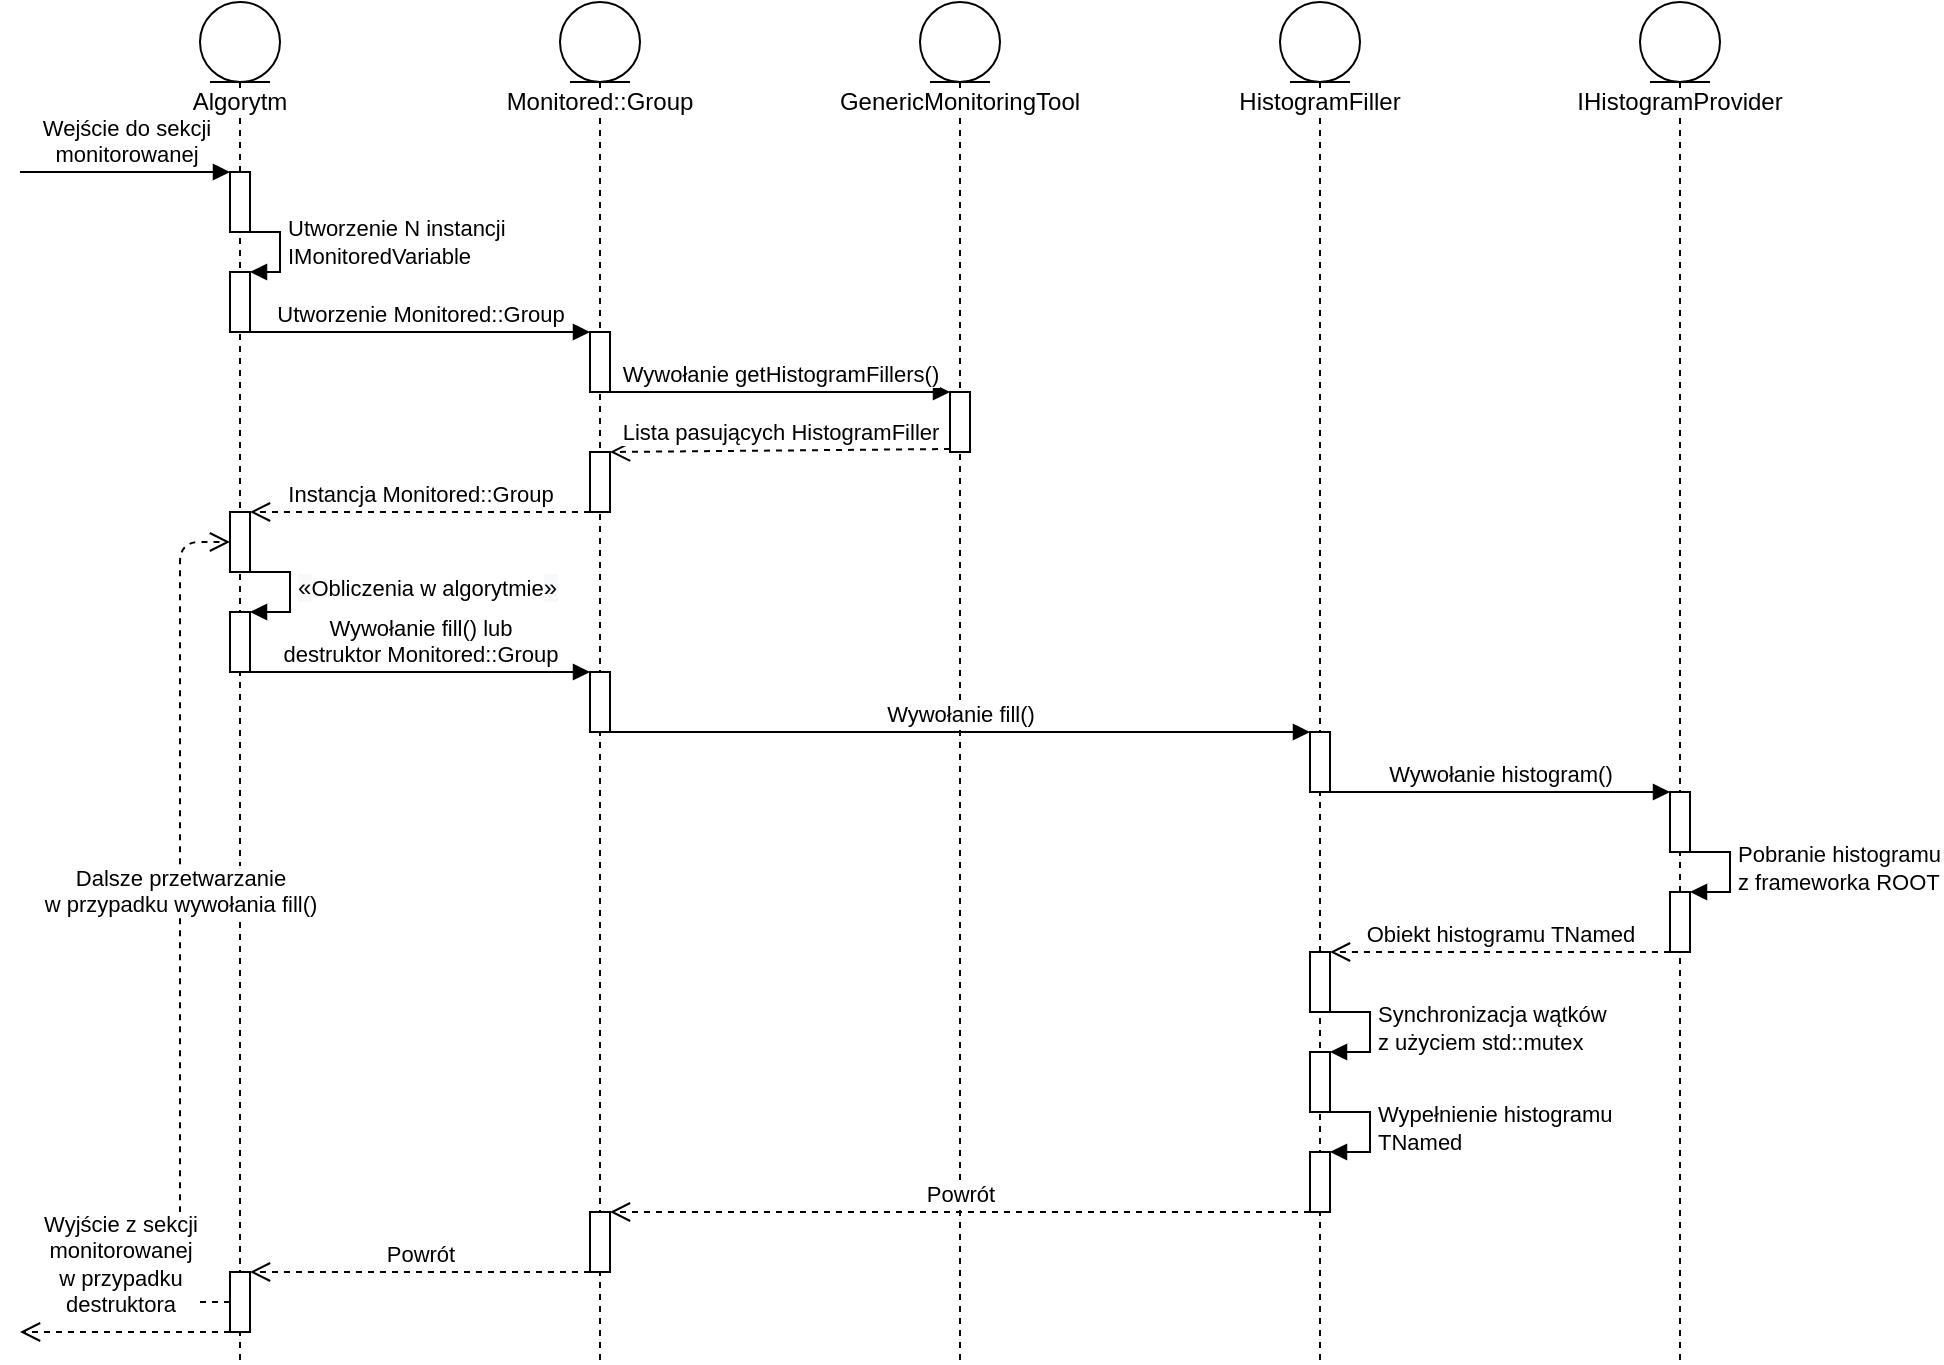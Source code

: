 <mxfile pages="1" version="11.2.5" type="device"><diagram id="EmZxgVhPWWZbyfv_2USG" name="Page-1"><mxGraphModel dx="1773" dy="567" grid="1" gridSize="10" guides="1" tooltips="1" connect="1" arrows="1" fold="1" page="1" pageScale="1" pageWidth="827" pageHeight="1169" math="0" shadow="0"><root><mxCell id="0"/><mxCell id="1" parent="0"/><mxCell id="CJG51spFf3uhln7heDtD-1" value="Algorytm" style="shape=umlLifeline;participant=umlEntity;perimeter=lifelinePerimeter;whiteSpace=wrap;html=1;container=1;collapsible=0;recursiveResize=0;verticalAlign=top;spacingTop=36;labelBackgroundColor=#ffffff;outlineConnect=0;" vertex="1" parent="1"><mxGeometry x="90" y="90" width="40" height="680" as="geometry"/></mxCell><mxCell id="CJG51spFf3uhln7heDtD-19" value="" style="html=1;points=[];perimeter=orthogonalPerimeter;" vertex="1" parent="CJG51spFf3uhln7heDtD-1"><mxGeometry x="15" y="85" width="10" height="30" as="geometry"/></mxCell><mxCell id="CJG51spFf3uhln7heDtD-21" value="Utworzenie N instancji&lt;br&gt;IMonitoredVariable" style="edgeStyle=orthogonalEdgeStyle;html=1;align=left;spacingLeft=2;endArrow=block;rounded=0;entryX=1;entryY=0;" edge="1" target="CJG51spFf3uhln7heDtD-20" parent="CJG51spFf3uhln7heDtD-1"><mxGeometry relative="1" as="geometry"><mxPoint x="15" y="115" as="sourcePoint"/><Array as="points"><mxPoint x="40" y="115"/></Array></mxGeometry></mxCell><mxCell id="CJG51spFf3uhln7heDtD-20" value="" style="html=1;points=[];perimeter=orthogonalPerimeter;" vertex="1" parent="CJG51spFf3uhln7heDtD-1"><mxGeometry x="15" y="135" width="10" height="30" as="geometry"/></mxCell><mxCell id="CJG51spFf3uhln7heDtD-29" value="" style="html=1;points=[];perimeter=orthogonalPerimeter;" vertex="1" parent="CJG51spFf3uhln7heDtD-1"><mxGeometry x="15" y="255" width="10" height="30" as="geometry"/></mxCell><mxCell id="CJG51spFf3uhln7heDtD-31" value="" style="html=1;points=[];perimeter=orthogonalPerimeter;" vertex="1" parent="CJG51spFf3uhln7heDtD-1"><mxGeometry x="15" y="305" width="10" height="30" as="geometry"/></mxCell><mxCell id="CJG51spFf3uhln7heDtD-32" value="&lt;span style=&quot;font-size: 12px ; text-align: center ; background-color: rgb(248 , 249 , 250)&quot;&gt;«&lt;/span&gt;Obliczenia w algorytmie&lt;span style=&quot;font-size: 12px ; text-align: center ; background-color: rgb(248 , 249 , 250)&quot;&gt;»&lt;/span&gt;" style="edgeStyle=orthogonalEdgeStyle;html=1;align=left;spacingLeft=2;endArrow=block;rounded=0;entryX=1;entryY=0;" edge="1" target="CJG51spFf3uhln7heDtD-31" parent="CJG51spFf3uhln7heDtD-1"><mxGeometry relative="1" as="geometry"><mxPoint x="20" y="285" as="sourcePoint"/><Array as="points"><mxPoint x="45" y="285"/></Array></mxGeometry></mxCell><mxCell id="CJG51spFf3uhln7heDtD-64" value="" style="html=1;points=[];perimeter=orthogonalPerimeter;" vertex="1" parent="CJG51spFf3uhln7heDtD-1"><mxGeometry x="15" y="635" width="10" height="30" as="geometry"/></mxCell><mxCell id="CJG51spFf3uhln7heDtD-69" value="Dalsze przetwarzanie &lt;br&gt;w przypadku wywołania fill()" style="html=1;verticalAlign=bottom;endArrow=open;dashed=1;endSize=8;edgeStyle=elbowEdgeStyle;elbow=vertical;" edge="1" parent="CJG51spFf3uhln7heDtD-1" source="CJG51spFf3uhln7heDtD-64" target="CJG51spFf3uhln7heDtD-29"><mxGeometry relative="1" as="geometry"><mxPoint x="130" y="680" as="sourcePoint"/><mxPoint x="-20" y="330" as="targetPoint"/><Array as="points"><mxPoint x="-10" y="490"/></Array></mxGeometry></mxCell><mxCell id="CJG51spFf3uhln7heDtD-2" value="GenericMonitoringTool" style="shape=umlLifeline;participant=umlEntity;perimeter=lifelinePerimeter;whiteSpace=wrap;html=1;container=1;collapsible=0;recursiveResize=0;verticalAlign=top;spacingTop=36;labelBackgroundColor=#ffffff;outlineConnect=0;" vertex="1" parent="1"><mxGeometry x="450" y="90" width="40" height="680" as="geometry"/></mxCell><mxCell id="CJG51spFf3uhln7heDtD-25" value="" style="html=1;points=[];perimeter=orthogonalPerimeter;" vertex="1" parent="CJG51spFf3uhln7heDtD-2"><mxGeometry x="15" y="195" width="10" height="30" as="geometry"/></mxCell><mxCell id="CJG51spFf3uhln7heDtD-17" value="Monitored::Group" style="shape=umlLifeline;participant=umlEntity;perimeter=lifelinePerimeter;whiteSpace=wrap;html=1;container=1;collapsible=0;recursiveResize=0;verticalAlign=top;spacingTop=36;labelBackgroundColor=#ffffff;outlineConnect=0;" vertex="1" parent="1"><mxGeometry x="270" y="90" width="40" height="680" as="geometry"/></mxCell><mxCell id="CJG51spFf3uhln7heDtD-22" value="" style="html=1;points=[];perimeter=orthogonalPerimeter;" vertex="1" parent="CJG51spFf3uhln7heDtD-17"><mxGeometry x="15" y="165" width="10" height="30" as="geometry"/></mxCell><mxCell id="CJG51spFf3uhln7heDtD-28" value="" style="html=1;points=[];perimeter=orthogonalPerimeter;" vertex="1" parent="CJG51spFf3uhln7heDtD-17"><mxGeometry x="15" y="225" width="10" height="30" as="geometry"/></mxCell><mxCell id="CJG51spFf3uhln7heDtD-38" value="" style="html=1;points=[];perimeter=orthogonalPerimeter;" vertex="1" parent="CJG51spFf3uhln7heDtD-17"><mxGeometry x="15" y="335" width="10" height="30" as="geometry"/></mxCell><mxCell id="CJG51spFf3uhln7heDtD-61" value="" style="html=1;points=[];perimeter=orthogonalPerimeter;" vertex="1" parent="CJG51spFf3uhln7heDtD-17"><mxGeometry x="15" y="605" width="10" height="30" as="geometry"/></mxCell><mxCell id="CJG51spFf3uhln7heDtD-23" value="Utworzenie Monitored::Group" style="html=1;verticalAlign=bottom;endArrow=block;entryX=0;entryY=0;" edge="1" target="CJG51spFf3uhln7heDtD-22" parent="1" source="CJG51spFf3uhln7heDtD-20"><mxGeometry relative="1" as="geometry"><mxPoint x="245" y="260" as="sourcePoint"/></mxGeometry></mxCell><mxCell id="CJG51spFf3uhln7heDtD-26" value="Wywołanie getHistogramFillers()" style="html=1;verticalAlign=bottom;endArrow=block;entryX=0;entryY=0;" edge="1" target="CJG51spFf3uhln7heDtD-25" parent="1" source="CJG51spFf3uhln7heDtD-22"><mxGeometry relative="1" as="geometry"><mxPoint x="470" y="285" as="sourcePoint"/></mxGeometry></mxCell><mxCell id="CJG51spFf3uhln7heDtD-27" value="Lista pasujących HistogramFiller" style="html=1;verticalAlign=bottom;endArrow=open;dashed=1;endSize=8;exitX=0;exitY=0.95;" edge="1" source="CJG51spFf3uhln7heDtD-25" parent="1" target="CJG51spFf3uhln7heDtD-28"><mxGeometry relative="1" as="geometry"><mxPoint x="470" y="361" as="targetPoint"/></mxGeometry></mxCell><mxCell id="CJG51spFf3uhln7heDtD-30" value="Instancja Monitored::Group" style="html=1;verticalAlign=bottom;endArrow=open;dashed=1;endSize=8;" edge="1" parent="1" source="CJG51spFf3uhln7heDtD-28" target="CJG51spFf3uhln7heDtD-29"><mxGeometry relative="1" as="geometry"><mxPoint x="260" y="395" as="sourcePoint"/><mxPoint x="180" y="395" as="targetPoint"/></mxGeometry></mxCell><mxCell id="CJG51spFf3uhln7heDtD-39" value="Wywołanie fill() lub&lt;br&gt;destruktor Monitored::Group" style="html=1;verticalAlign=bottom;endArrow=block;entryX=0;entryY=0;" edge="1" target="CJG51spFf3uhln7heDtD-38" parent="1" source="CJG51spFf3uhln7heDtD-31"><mxGeometry relative="1" as="geometry"><mxPoint x="245" y="425" as="sourcePoint"/></mxGeometry></mxCell><mxCell id="CJG51spFf3uhln7heDtD-41" value="HistogramFiller" style="shape=umlLifeline;participant=umlEntity;perimeter=lifelinePerimeter;whiteSpace=wrap;html=1;container=1;collapsible=0;recursiveResize=0;verticalAlign=top;spacingTop=36;labelBackgroundColor=#ffffff;outlineConnect=0;" vertex="1" parent="1"><mxGeometry x="630" y="90" width="40" height="680" as="geometry"/></mxCell><mxCell id="CJG51spFf3uhln7heDtD-51" value="" style="html=1;points=[];perimeter=orthogonalPerimeter;" vertex="1" parent="CJG51spFf3uhln7heDtD-41"><mxGeometry x="15" y="475" width="10" height="30" as="geometry"/></mxCell><mxCell id="CJG51spFf3uhln7heDtD-55" value="" style="html=1;points=[];perimeter=orthogonalPerimeter;" vertex="1" parent="CJG51spFf3uhln7heDtD-41"><mxGeometry x="15" y="525" width="10" height="30" as="geometry"/></mxCell><mxCell id="CJG51spFf3uhln7heDtD-56" value="Synchronizacja wątków&lt;br&gt;z użyciem std::mutex" style="edgeStyle=orthogonalEdgeStyle;html=1;align=left;spacingLeft=2;endArrow=block;rounded=0;entryX=1;entryY=0;" edge="1" target="CJG51spFf3uhln7heDtD-55" parent="CJG51spFf3uhln7heDtD-41"><mxGeometry relative="1" as="geometry"><mxPoint x="20" y="505" as="sourcePoint"/><Array as="points"><mxPoint x="45" y="505"/></Array></mxGeometry></mxCell><mxCell id="CJG51spFf3uhln7heDtD-59" value="" style="html=1;points=[];perimeter=orthogonalPerimeter;" vertex="1" parent="CJG51spFf3uhln7heDtD-41"><mxGeometry x="15" y="575" width="10" height="30" as="geometry"/></mxCell><mxCell id="CJG51spFf3uhln7heDtD-60" value="Wypełnienie histogramu&lt;br&gt;TNamed" style="edgeStyle=orthogonalEdgeStyle;html=1;align=left;spacingLeft=2;endArrow=block;rounded=0;entryX=1;entryY=0;" edge="1" target="CJG51spFf3uhln7heDtD-59" parent="CJG51spFf3uhln7heDtD-41"><mxGeometry relative="1" as="geometry"><mxPoint x="20" y="555" as="sourcePoint"/><Array as="points"><mxPoint x="45" y="555"/></Array></mxGeometry></mxCell><mxCell id="CJG51spFf3uhln7heDtD-42" value="IHistogramProvider" style="shape=umlLifeline;participant=umlEntity;perimeter=lifelinePerimeter;whiteSpace=wrap;html=1;container=1;collapsible=0;recursiveResize=0;verticalAlign=top;spacingTop=36;labelBackgroundColor=#ffffff;outlineConnect=0;" vertex="1" parent="1"><mxGeometry x="810" y="90" width="40" height="680" as="geometry"/></mxCell><mxCell id="CJG51spFf3uhln7heDtD-48" value="" style="html=1;points=[];perimeter=orthogonalPerimeter;" vertex="1" parent="CJG51spFf3uhln7heDtD-42"><mxGeometry x="15" y="395" width="10" height="30" as="geometry"/></mxCell><mxCell id="CJG51spFf3uhln7heDtD-66" value="" style="html=1;points=[];perimeter=orthogonalPerimeter;" vertex="1" parent="CJG51spFf3uhln7heDtD-42"><mxGeometry x="15" y="445" width="10" height="30" as="geometry"/></mxCell><mxCell id="CJG51spFf3uhln7heDtD-67" value="Pobranie histogramu&lt;br&gt;z frameworka ROOT" style="edgeStyle=orthogonalEdgeStyle;html=1;align=left;spacingLeft=2;endArrow=block;rounded=0;entryX=1;entryY=0;" edge="1" target="CJG51spFf3uhln7heDtD-66" parent="CJG51spFf3uhln7heDtD-42"><mxGeometry relative="1" as="geometry"><mxPoint x="20" y="425" as="sourcePoint"/><Array as="points"><mxPoint x="45" y="425"/></Array></mxGeometry></mxCell><mxCell id="CJG51spFf3uhln7heDtD-43" value="" style="html=1;points=[];perimeter=orthogonalPerimeter;" vertex="1" parent="1"><mxGeometry x="645" y="455" width="10" height="30" as="geometry"/></mxCell><mxCell id="CJG51spFf3uhln7heDtD-46" value="Wejście do sekcji &lt;br&gt;monitorowanej" style="html=1;verticalAlign=bottom;endArrow=block;" edge="1" parent="1" target="CJG51spFf3uhln7heDtD-19"><mxGeometry width="80" relative="1" as="geometry"><mxPoint y="175" as="sourcePoint"/><mxPoint x="90" y="175" as="targetPoint"/></mxGeometry></mxCell><mxCell id="CJG51spFf3uhln7heDtD-47" value="Wywołanie fill()" style="html=1;verticalAlign=bottom;endArrow=block;" edge="1" parent="1" source="CJG51spFf3uhln7heDtD-38" target="CJG51spFf3uhln7heDtD-43"><mxGeometry width="80" relative="1" as="geometry"><mxPoint x="320" y="545" as="sourcePoint"/><mxPoint x="400" y="545" as="targetPoint"/></mxGeometry></mxCell><mxCell id="CJG51spFf3uhln7heDtD-49" value="Wywołanie histogram()" style="html=1;verticalAlign=bottom;endArrow=block;entryX=0;entryY=0;" edge="1" target="CJG51spFf3uhln7heDtD-48" parent="1" source="CJG51spFf3uhln7heDtD-43"><mxGeometry relative="1" as="geometry"><mxPoint x="755" y="485" as="sourcePoint"/></mxGeometry></mxCell><mxCell id="CJG51spFf3uhln7heDtD-50" value="Obiekt histogramu TNamed" style="html=1;verticalAlign=bottom;endArrow=open;dashed=1;endSize=8;" edge="1" source="CJG51spFf3uhln7heDtD-66" parent="1" target="CJG51spFf3uhln7heDtD-51"><mxGeometry relative="1" as="geometry"><mxPoint x="755" y="578" as="targetPoint"/><mxPoint x="825" y="530.5" as="sourcePoint"/></mxGeometry></mxCell><mxCell id="CJG51spFf3uhln7heDtD-62" value="Powrót" style="html=1;verticalAlign=bottom;endArrow=open;dashed=1;endSize=8;" edge="1" parent="1" source="CJG51spFf3uhln7heDtD-59" target="CJG51spFf3uhln7heDtD-61"><mxGeometry relative="1" as="geometry"><mxPoint x="460" y="715" as="sourcePoint"/><mxPoint x="380" y="715" as="targetPoint"/></mxGeometry></mxCell><mxCell id="CJG51spFf3uhln7heDtD-65" value="Powrót" style="html=1;verticalAlign=bottom;endArrow=open;dashed=1;endSize=8;" edge="1" parent="1" source="CJG51spFf3uhln7heDtD-61" target="CJG51spFf3uhln7heDtD-64"><mxGeometry relative="1" as="geometry"><mxPoint x="260" y="745" as="sourcePoint"/><mxPoint x="180" y="745" as="targetPoint"/></mxGeometry></mxCell><mxCell id="CJG51spFf3uhln7heDtD-68" value="Wyjście z sekcji&lt;br&gt;monitorowanej&lt;br&gt;w przypadku &lt;br&gt;destruktora" style="html=1;verticalAlign=bottom;endArrow=open;dashed=1;endSize=8;" edge="1" parent="1" source="CJG51spFf3uhln7heDtD-64"><mxGeometry x="0.048" y="-5" relative="1" as="geometry"><mxPoint x="90" y="770" as="sourcePoint"/><mxPoint y="755" as="targetPoint"/><mxPoint as="offset"/></mxGeometry></mxCell></root></mxGraphModel></diagram></mxfile>